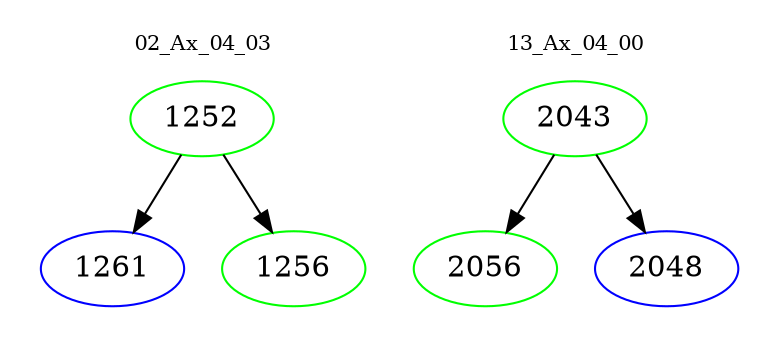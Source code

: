 digraph{
subgraph cluster_0 {
color = white
label = "02_Ax_04_03";
fontsize=10;
T0_1252 [label="1252", color="green"]
T0_1252 -> T0_1261 [color="black"]
T0_1261 [label="1261", color="blue"]
T0_1252 -> T0_1256 [color="black"]
T0_1256 [label="1256", color="green"]
}
subgraph cluster_1 {
color = white
label = "13_Ax_04_00";
fontsize=10;
T1_2043 [label="2043", color="green"]
T1_2043 -> T1_2056 [color="black"]
T1_2056 [label="2056", color="green"]
T1_2043 -> T1_2048 [color="black"]
T1_2048 [label="2048", color="blue"]
}
}
